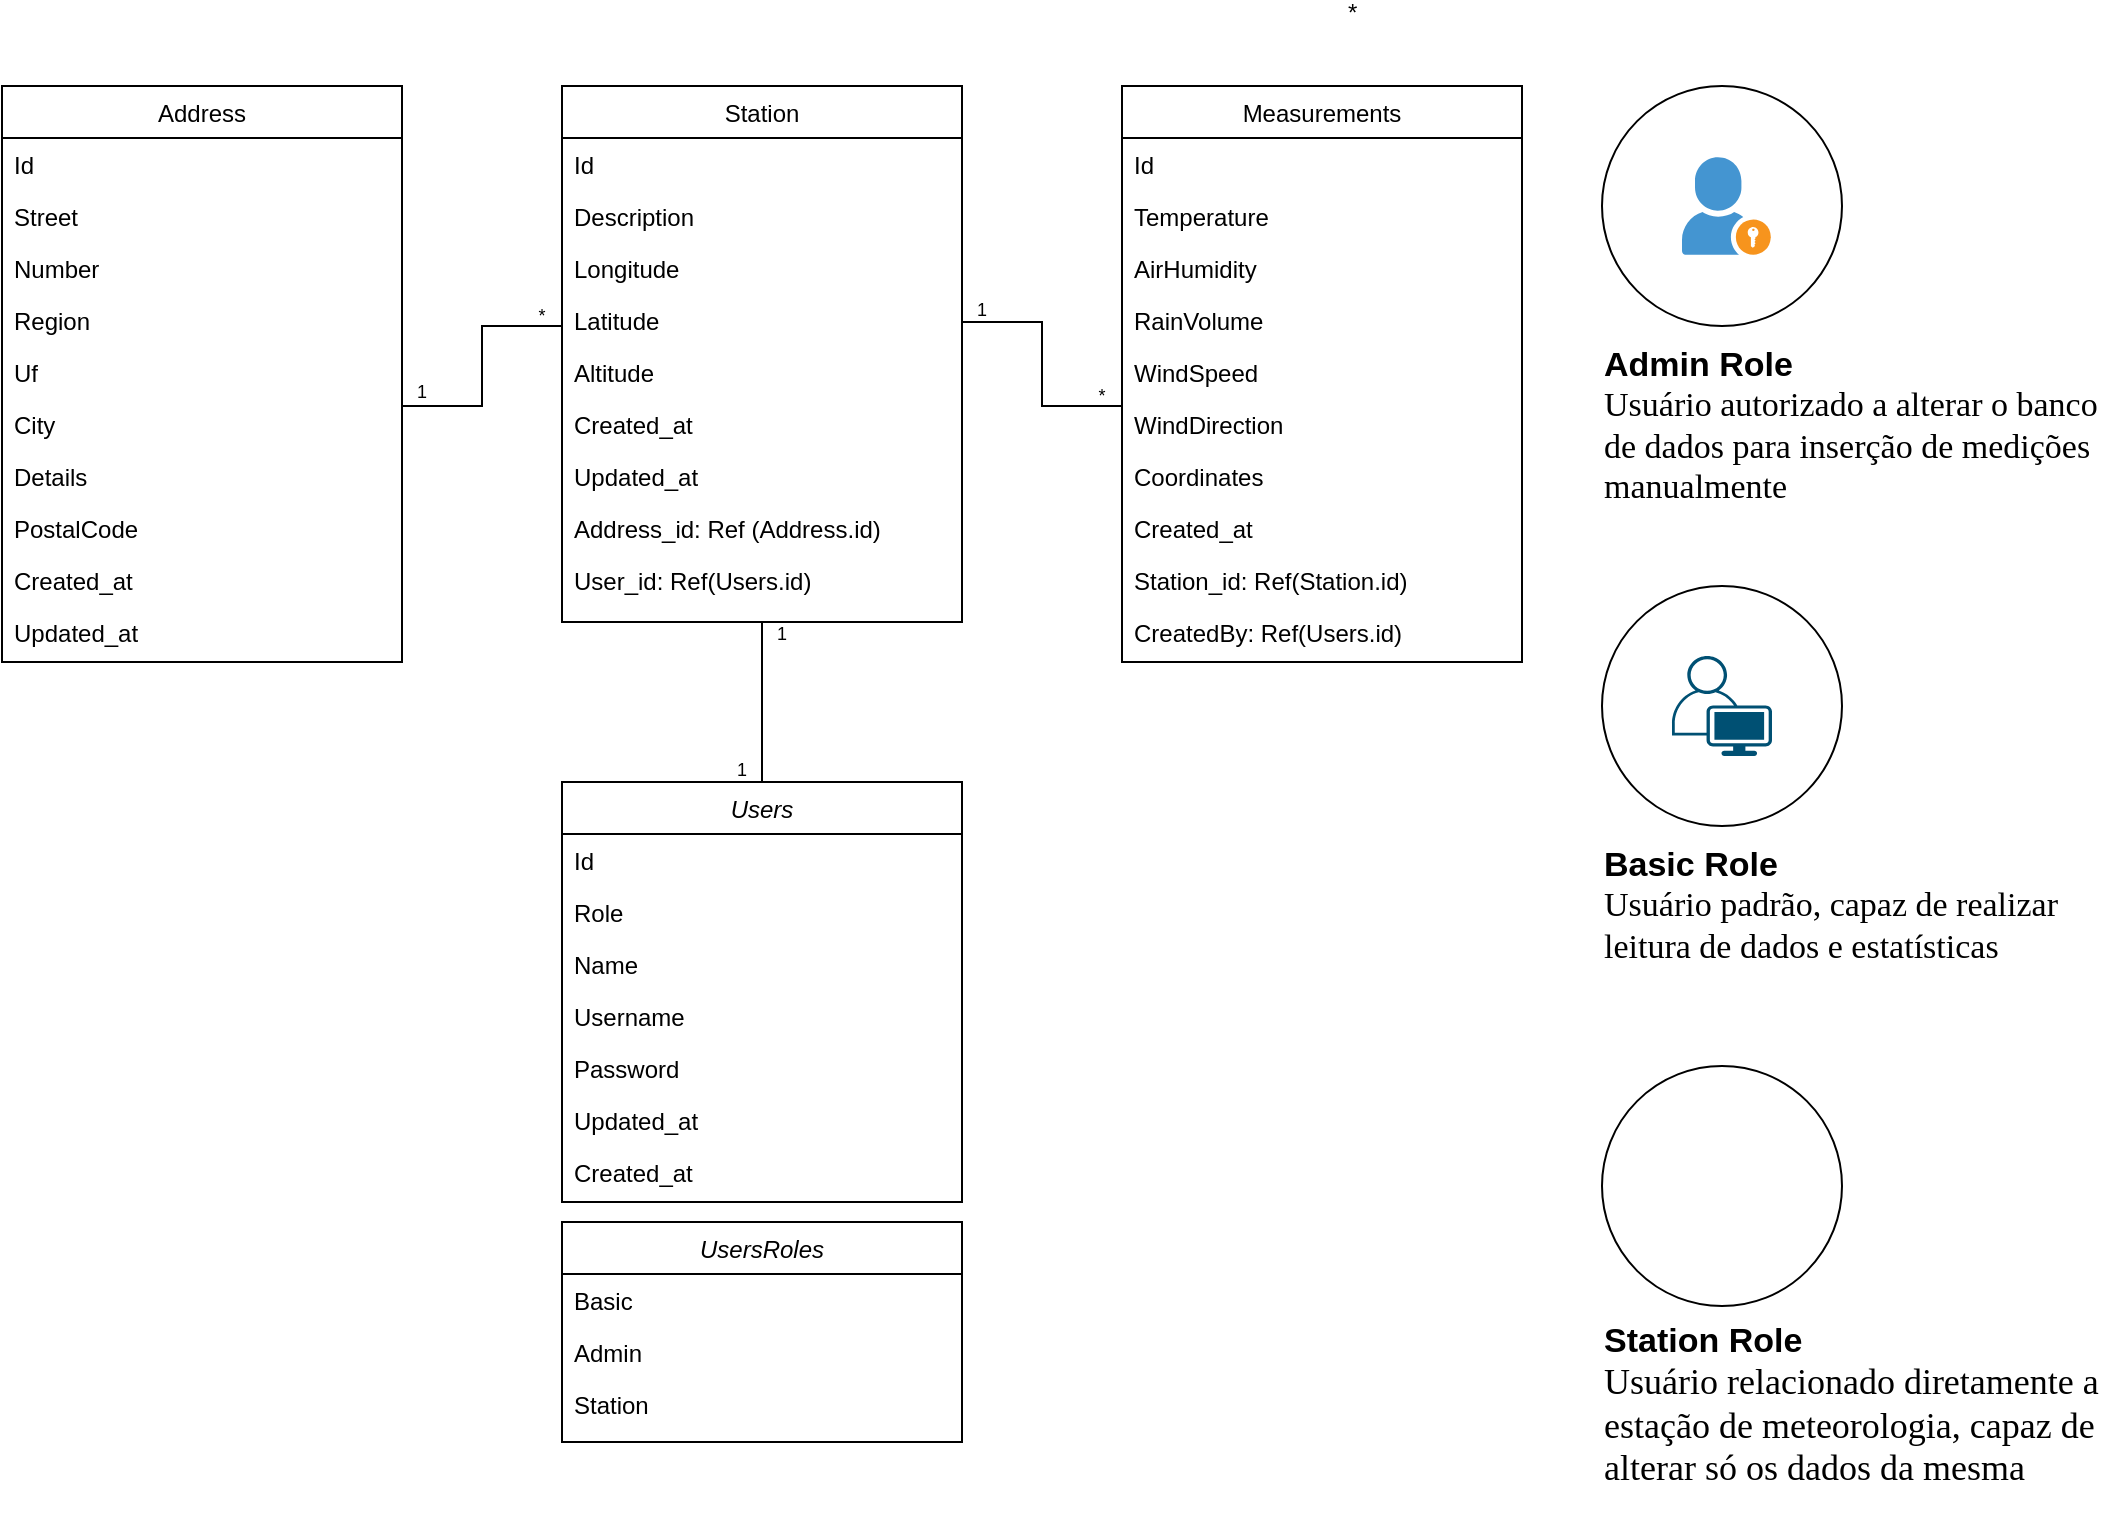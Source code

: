 <mxfile version="15.5.1" type="device"><diagram id="C5RBs43oDa-KdzZeNtuy" name="Page-1"><mxGraphModel dx="2188" dy="913" grid="1" gridSize="10" guides="1" tooltips="1" connect="1" arrows="1" fold="1" page="1" pageScale="1" pageWidth="1100" pageHeight="850" math="0" shadow="0"><root><mxCell id="WIyWlLk6GJQsqaUBKTNV-0"/><mxCell id="WIyWlLk6GJQsqaUBKTNV-1" parent="WIyWlLk6GJQsqaUBKTNV-0"/><mxCell id="m27vsv2Qpxi1uSj3yUNF-94" value="" style="edgeStyle=orthogonalEdgeStyle;rounded=0;orthogonalLoop=1;jettySize=auto;html=1;fontSize=9;endArrow=none;endFill=0;entryX=0.5;entryY=1;entryDx=0;entryDy=0;" parent="WIyWlLk6GJQsqaUBKTNV-1" source="zkfFHV4jXpPFQw0GAbJ--0" target="m27vsv2Qpxi1uSj3yUNF-9" edge="1"><mxGeometry relative="1" as="geometry"/></mxCell><mxCell id="zkfFHV4jXpPFQw0GAbJ--0" value="Users" style="swimlane;fontStyle=2;align=center;verticalAlign=top;childLayout=stackLayout;horizontal=1;startSize=26;horizontalStack=0;resizeParent=1;resizeLast=0;collapsible=1;marginBottom=0;rounded=0;shadow=0;strokeWidth=1;" parent="WIyWlLk6GJQsqaUBKTNV-1" vertex="1"><mxGeometry x="320" y="400" width="200" height="210" as="geometry"><mxRectangle x="230" y="140" width="160" height="26" as="alternateBounds"/></mxGeometry></mxCell><mxCell id="AwgMfT0TdALP09hBbHnl-22" value="Id&#10;" style="text;align=left;verticalAlign=top;spacingLeft=4;spacingRight=4;overflow=hidden;rotatable=0;points=[[0,0.5],[1,0.5]];portConstraint=eastwest;rounded=0;shadow=0;html=0;" parent="zkfFHV4jXpPFQw0GAbJ--0" vertex="1"><mxGeometry y="26" width="200" height="26" as="geometry"/></mxCell><mxCell id="m27vsv2Qpxi1uSj3yUNF-78" value="Role" style="text;align=left;verticalAlign=top;spacingLeft=4;spacingRight=4;overflow=hidden;rotatable=0;points=[[0,0.5],[1,0.5]];portConstraint=eastwest;rounded=0;shadow=0;html=0;" parent="zkfFHV4jXpPFQw0GAbJ--0" vertex="1"><mxGeometry y="52" width="200" height="26" as="geometry"/></mxCell><mxCell id="zkfFHV4jXpPFQw0GAbJ--1" value="Name" style="text;align=left;verticalAlign=top;spacingLeft=4;spacingRight=4;overflow=hidden;rotatable=0;points=[[0,0.5],[1,0.5]];portConstraint=eastwest;" parent="zkfFHV4jXpPFQw0GAbJ--0" vertex="1"><mxGeometry y="78" width="200" height="26" as="geometry"/></mxCell><mxCell id="zkfFHV4jXpPFQw0GAbJ--3" value="Username" style="text;align=left;verticalAlign=top;spacingLeft=4;spacingRight=4;overflow=hidden;rotatable=0;points=[[0,0.5],[1,0.5]];portConstraint=eastwest;rounded=0;shadow=0;html=0;" parent="zkfFHV4jXpPFQw0GAbJ--0" vertex="1"><mxGeometry y="104" width="200" height="26" as="geometry"/></mxCell><mxCell id="zkfFHV4jXpPFQw0GAbJ--2" value="Password" style="text;align=left;verticalAlign=top;spacingLeft=4;spacingRight=4;overflow=hidden;rotatable=0;points=[[0,0.5],[1,0.5]];portConstraint=eastwest;rounded=0;shadow=0;html=0;" parent="zkfFHV4jXpPFQw0GAbJ--0" vertex="1"><mxGeometry y="130" width="200" height="26" as="geometry"/></mxCell><mxCell id="AwgMfT0TdALP09hBbHnl-42" value="Updated_at" style="text;align=left;verticalAlign=top;spacingLeft=4;spacingRight=4;overflow=hidden;rotatable=0;points=[[0,0.5],[1,0.5]];portConstraint=eastwest;rounded=0;shadow=0;html=0;" parent="zkfFHV4jXpPFQw0GAbJ--0" vertex="1"><mxGeometry y="156" width="200" height="26" as="geometry"/></mxCell><mxCell id="AwgMfT0TdALP09hBbHnl-41" value="Created_at" style="text;align=left;verticalAlign=top;spacingLeft=4;spacingRight=4;overflow=hidden;rotatable=0;points=[[0,0.5],[1,0.5]];portConstraint=eastwest;rounded=0;shadow=0;html=0;" parent="zkfFHV4jXpPFQw0GAbJ--0" vertex="1"><mxGeometry y="182" width="200" height="26" as="geometry"/></mxCell><mxCell id="zkfFHV4jXpPFQw0GAbJ--17" value="Address" style="swimlane;fontStyle=0;align=center;verticalAlign=top;childLayout=stackLayout;horizontal=1;startSize=26;horizontalStack=0;resizeParent=1;resizeLast=0;collapsible=1;marginBottom=0;rounded=0;shadow=0;strokeWidth=1;" parent="WIyWlLk6GJQsqaUBKTNV-1" vertex="1"><mxGeometry x="40" y="52" width="200" height="288" as="geometry"><mxRectangle x="550" y="140" width="160" height="26" as="alternateBounds"/></mxGeometry></mxCell><mxCell id="AwgMfT0TdALP09hBbHnl-29" value="Id" style="text;align=left;verticalAlign=top;spacingLeft=4;spacingRight=4;overflow=hidden;rotatable=0;points=[[0,0.5],[1,0.5]];portConstraint=eastwest;rounded=0;shadow=0;html=0;" parent="zkfFHV4jXpPFQw0GAbJ--17" vertex="1"><mxGeometry y="26" width="200" height="26" as="geometry"/></mxCell><mxCell id="zkfFHV4jXpPFQw0GAbJ--18" value="Street" style="text;align=left;verticalAlign=top;spacingLeft=4;spacingRight=4;overflow=hidden;rotatable=0;points=[[0,0.5],[1,0.5]];portConstraint=eastwest;" parent="zkfFHV4jXpPFQw0GAbJ--17" vertex="1"><mxGeometry y="52" width="200" height="26" as="geometry"/></mxCell><mxCell id="AwgMfT0TdALP09hBbHnl-10" value="Number&#10;" style="text;align=left;verticalAlign=top;spacingLeft=4;spacingRight=4;overflow=hidden;rotatable=0;points=[[0,0.5],[1,0.5]];portConstraint=eastwest;rounded=0;shadow=0;html=0;" parent="zkfFHV4jXpPFQw0GAbJ--17" vertex="1"><mxGeometry y="78" width="200" height="26" as="geometry"/></mxCell><mxCell id="AwgMfT0TdALP09hBbHnl-57" value="Region" style="text;align=left;verticalAlign=top;spacingLeft=4;spacingRight=4;overflow=hidden;rotatable=0;points=[[0,0.5],[1,0.5]];portConstraint=eastwest;rounded=0;shadow=0;html=0;" parent="zkfFHV4jXpPFQw0GAbJ--17" vertex="1"><mxGeometry y="104" width="200" height="26" as="geometry"/></mxCell><mxCell id="zkfFHV4jXpPFQw0GAbJ--20" value="Uf " style="text;align=left;verticalAlign=top;spacingLeft=4;spacingRight=4;overflow=hidden;rotatable=0;points=[[0,0.5],[1,0.5]];portConstraint=eastwest;rounded=0;shadow=0;html=0;" parent="zkfFHV4jXpPFQw0GAbJ--17" vertex="1"><mxGeometry y="130" width="200" height="26" as="geometry"/></mxCell><mxCell id="zkfFHV4jXpPFQw0GAbJ--19" value="City" style="text;align=left;verticalAlign=top;spacingLeft=4;spacingRight=4;overflow=hidden;rotatable=0;points=[[0,0.5],[1,0.5]];portConstraint=eastwest;rounded=0;shadow=0;html=0;" parent="zkfFHV4jXpPFQw0GAbJ--17" vertex="1"><mxGeometry y="156" width="200" height="26" as="geometry"/></mxCell><mxCell id="AwgMfT0TdALP09hBbHnl-28" value="Details" style="text;align=left;verticalAlign=top;spacingLeft=4;spacingRight=4;overflow=hidden;rotatable=0;points=[[0,0.5],[1,0.5]];portConstraint=eastwest;rounded=0;shadow=0;html=0;" parent="zkfFHV4jXpPFQw0GAbJ--17" vertex="1"><mxGeometry y="182" width="200" height="26" as="geometry"/></mxCell><mxCell id="zkfFHV4jXpPFQw0GAbJ--21" value="PostalCode" style="text;align=left;verticalAlign=top;spacingLeft=4;spacingRight=4;overflow=hidden;rotatable=0;points=[[0,0.5],[1,0.5]];portConstraint=eastwest;rounded=0;shadow=0;html=0;" parent="zkfFHV4jXpPFQw0GAbJ--17" vertex="1"><mxGeometry y="208" width="200" height="26" as="geometry"/></mxCell><mxCell id="AwgMfT0TdALP09hBbHnl-39" value="Created_at" style="text;align=left;verticalAlign=top;spacingLeft=4;spacingRight=4;overflow=hidden;rotatable=0;points=[[0,0.5],[1,0.5]];portConstraint=eastwest;rounded=0;shadow=0;html=0;" parent="zkfFHV4jXpPFQw0GAbJ--17" vertex="1"><mxGeometry y="234" width="200" height="26" as="geometry"/></mxCell><mxCell id="AwgMfT0TdALP09hBbHnl-40" value="Updated_at" style="text;align=left;verticalAlign=top;spacingLeft=4;spacingRight=4;overflow=hidden;rotatable=0;points=[[0,0.5],[1,0.5]];portConstraint=eastwest;rounded=0;shadow=0;html=0;" parent="zkfFHV4jXpPFQw0GAbJ--17" vertex="1"><mxGeometry y="260" width="200" height="26" as="geometry"/></mxCell><mxCell id="AwgMfT0TdALP09hBbHnl-11" value="Measurements" style="swimlane;fontStyle=0;align=center;verticalAlign=top;childLayout=stackLayout;horizontal=1;startSize=26;horizontalStack=0;resizeParent=1;resizeLast=0;collapsible=1;marginBottom=0;rounded=0;shadow=0;strokeWidth=1;" parent="WIyWlLk6GJQsqaUBKTNV-1" vertex="1"><mxGeometry x="600" y="52" width="200" height="288" as="geometry"><mxRectangle x="550" y="140" width="160" height="26" as="alternateBounds"/></mxGeometry></mxCell><mxCell id="AwgMfT0TdALP09hBbHnl-38" value="Id" style="text;align=left;verticalAlign=top;spacingLeft=4;spacingRight=4;overflow=hidden;rotatable=0;points=[[0,0.5],[1,0.5]];portConstraint=eastwest;rounded=0;shadow=0;html=0;" parent="AwgMfT0TdALP09hBbHnl-11" vertex="1"><mxGeometry y="26" width="200" height="26" as="geometry"/></mxCell><mxCell id="AwgMfT0TdALP09hBbHnl-12" value="Temperature" style="text;align=left;verticalAlign=top;spacingLeft=4;spacingRight=4;overflow=hidden;rotatable=0;points=[[0,0.5],[1,0.5]];portConstraint=eastwest;rounded=0;shadow=0;html=0;" parent="AwgMfT0TdALP09hBbHnl-11" vertex="1"><mxGeometry y="52" width="200" height="26" as="geometry"/></mxCell><mxCell id="AwgMfT0TdALP09hBbHnl-13" value="AirHumidity" style="text;align=left;verticalAlign=top;spacingLeft=4;spacingRight=4;overflow=hidden;rotatable=0;points=[[0,0.5],[1,0.5]];portConstraint=eastwest;" parent="AwgMfT0TdALP09hBbHnl-11" vertex="1"><mxGeometry y="78" width="200" height="26" as="geometry"/></mxCell><mxCell id="AwgMfT0TdALP09hBbHnl-14" value="RainVolume" style="text;align=left;verticalAlign=top;spacingLeft=4;spacingRight=4;overflow=hidden;rotatable=0;points=[[0,0.5],[1,0.5]];portConstraint=eastwest;rounded=0;shadow=0;html=0;" parent="AwgMfT0TdALP09hBbHnl-11" vertex="1"><mxGeometry y="104" width="200" height="26" as="geometry"/></mxCell><mxCell id="AwgMfT0TdALP09hBbHnl-15" value="WindSpeed" style="text;align=left;verticalAlign=top;spacingLeft=4;spacingRight=4;overflow=hidden;rotatable=0;points=[[0,0.5],[1,0.5]];portConstraint=eastwest;rounded=0;shadow=0;html=0;" parent="AwgMfT0TdALP09hBbHnl-11" vertex="1"><mxGeometry y="130" width="200" height="26" as="geometry"/></mxCell><mxCell id="AwgMfT0TdALP09hBbHnl-16" value="WindDirection" style="text;align=left;verticalAlign=top;spacingLeft=4;spacingRight=4;overflow=hidden;rotatable=0;points=[[0,0.5],[1,0.5]];portConstraint=eastwest;rounded=0;shadow=0;html=0;" parent="AwgMfT0TdALP09hBbHnl-11" vertex="1"><mxGeometry y="156" width="200" height="26" as="geometry"/></mxCell><mxCell id="m27vsv2Qpxi1uSj3yUNF-56" value="Coordinates" style="text;align=left;verticalAlign=top;spacingLeft=4;spacingRight=4;overflow=hidden;rotatable=0;points=[[0,0.5],[1,0.5]];portConstraint=eastwest;rounded=0;shadow=0;html=0;" parent="AwgMfT0TdALP09hBbHnl-11" vertex="1"><mxGeometry y="182" width="200" height="26" as="geometry"/></mxCell><mxCell id="AwgMfT0TdALP09hBbHnl-17" value="Created_at" style="text;align=left;verticalAlign=top;spacingLeft=4;spacingRight=4;overflow=hidden;rotatable=0;points=[[0,0.5],[1,0.5]];portConstraint=eastwest;rounded=0;shadow=0;html=0;" parent="AwgMfT0TdALP09hBbHnl-11" vertex="1"><mxGeometry y="208" width="200" height="26" as="geometry"/></mxCell><mxCell id="m27vsv2Qpxi1uSj3yUNF-4" value="Station_id: Ref(Station.id)" style="text;align=left;verticalAlign=top;spacingLeft=4;spacingRight=4;overflow=hidden;rotatable=0;points=[[0,0.5],[1,0.5]];portConstraint=eastwest;rounded=0;shadow=0;html=0;" parent="AwgMfT0TdALP09hBbHnl-11" vertex="1"><mxGeometry y="234" width="200" height="26" as="geometry"/></mxCell><mxCell id="m27vsv2Qpxi1uSj3yUNF-70" value="CreatedBy: Ref(Users.id)" style="text;align=left;verticalAlign=top;spacingLeft=4;spacingRight=4;overflow=hidden;rotatable=0;points=[[0,0.5],[1,0.5]];portConstraint=eastwest;rounded=0;shadow=0;html=0;" parent="AwgMfT0TdALP09hBbHnl-11" vertex="1"><mxGeometry y="260" width="200" height="26" as="geometry"/></mxCell><mxCell id="m27vsv2Qpxi1uSj3yUNF-8" value="*" style="resizable=0;align=left;verticalAlign=bottom;labelBackgroundColor=none;fontSize=12;" parent="WIyWlLk6GJQsqaUBKTNV-1" connectable="0" vertex="1"><mxGeometry x="710.0" y="40" as="geometry"><mxPoint x="1" y="-16" as="offset"/></mxGeometry></mxCell><mxCell id="m27vsv2Qpxi1uSj3yUNF-9" value="Station&#10;" style="swimlane;fontStyle=0;align=center;verticalAlign=top;childLayout=stackLayout;horizontal=1;startSize=26;horizontalStack=0;resizeParent=1;resizeLast=0;collapsible=1;marginBottom=0;rounded=0;shadow=0;strokeWidth=1;" parent="WIyWlLk6GJQsqaUBKTNV-1" vertex="1"><mxGeometry x="320" y="52" width="200" height="268" as="geometry"><mxRectangle x="550" y="140" width="160" height="26" as="alternateBounds"/></mxGeometry></mxCell><mxCell id="m27vsv2Qpxi1uSj3yUNF-38" value="Id" style="text;align=left;verticalAlign=top;spacingLeft=4;spacingRight=4;overflow=hidden;rotatable=0;points=[[0,0.5],[1,0.5]];portConstraint=eastwest;rounded=0;shadow=0;html=0;" parent="m27vsv2Qpxi1uSj3yUNF-9" vertex="1"><mxGeometry y="26" width="200" height="26" as="geometry"/></mxCell><mxCell id="m27vsv2Qpxi1uSj3yUNF-54" value="Description" style="text;align=left;verticalAlign=top;spacingLeft=4;spacingRight=4;overflow=hidden;rotatable=0;points=[[0,0.5],[1,0.5]];portConstraint=eastwest;rounded=0;shadow=0;html=0;" parent="m27vsv2Qpxi1uSj3yUNF-9" vertex="1"><mxGeometry y="52" width="200" height="26" as="geometry"/></mxCell><mxCell id="m27vsv2Qpxi1uSj3yUNF-19" value="Longitude" style="text;align=left;verticalAlign=top;spacingLeft=4;spacingRight=4;overflow=hidden;rotatable=0;points=[[0,0.5],[1,0.5]];portConstraint=eastwest;rounded=0;shadow=0;html=0;" parent="m27vsv2Qpxi1uSj3yUNF-9" vertex="1"><mxGeometry y="78" width="200" height="26" as="geometry"/></mxCell><mxCell id="m27vsv2Qpxi1uSj3yUNF-20" value="Latitude" style="text;align=left;verticalAlign=top;spacingLeft=4;spacingRight=4;overflow=hidden;rotatable=0;points=[[0,0.5],[1,0.5]];portConstraint=eastwest;rounded=0;shadow=0;html=0;" parent="m27vsv2Qpxi1uSj3yUNF-9" vertex="1"><mxGeometry y="104" width="200" height="26" as="geometry"/></mxCell><mxCell id="m27vsv2Qpxi1uSj3yUNF-21" value="Altitude&#10;" style="text;align=left;verticalAlign=top;spacingLeft=4;spacingRight=4;overflow=hidden;rotatable=0;points=[[0,0.5],[1,0.5]];portConstraint=eastwest;rounded=0;shadow=0;html=0;" parent="m27vsv2Qpxi1uSj3yUNF-9" vertex="1"><mxGeometry y="130" width="200" height="26" as="geometry"/></mxCell><mxCell id="m27vsv2Qpxi1uSj3yUNF-22" value="Created_at" style="text;align=left;verticalAlign=top;spacingLeft=4;spacingRight=4;overflow=hidden;rotatable=0;points=[[0,0.5],[1,0.5]];portConstraint=eastwest;rounded=0;shadow=0;html=0;" parent="m27vsv2Qpxi1uSj3yUNF-9" vertex="1"><mxGeometry y="156" width="200" height="26" as="geometry"/></mxCell><mxCell id="m27vsv2Qpxi1uSj3yUNF-23" value="Updated_at" style="text;align=left;verticalAlign=top;spacingLeft=4;spacingRight=4;overflow=hidden;rotatable=0;points=[[0,0.5],[1,0.5]];portConstraint=eastwest;rounded=0;shadow=0;html=0;" parent="m27vsv2Qpxi1uSj3yUNF-9" vertex="1"><mxGeometry y="182" width="200" height="26" as="geometry"/></mxCell><mxCell id="m27vsv2Qpxi1uSj3yUNF-24" value="Address_id: Ref (Address.id)" style="text;align=left;verticalAlign=top;spacingLeft=4;spacingRight=4;overflow=hidden;rotatable=0;points=[[0,0.5],[1,0.5]];portConstraint=eastwest;rounded=0;shadow=0;html=0;" parent="m27vsv2Qpxi1uSj3yUNF-9" vertex="1"><mxGeometry y="208" width="200" height="26" as="geometry"/></mxCell><mxCell id="m27vsv2Qpxi1uSj3yUNF-91" value="User_id: Ref(Users.id)" style="text;align=left;verticalAlign=top;spacingLeft=4;spacingRight=4;overflow=hidden;rotatable=0;points=[[0,0.5],[1,0.5]];portConstraint=eastwest;rounded=0;shadow=0;html=0;" parent="m27vsv2Qpxi1uSj3yUNF-9" vertex="1"><mxGeometry y="234" width="200" height="26" as="geometry"/></mxCell><mxCell id="m27vsv2Qpxi1uSj3yUNF-40" value="" style="edgeStyle=orthogonalEdgeStyle;rounded=0;orthogonalLoop=1;jettySize=auto;html=1;endArrow=none;endFill=0;" parent="WIyWlLk6GJQsqaUBKTNV-1" edge="1"><mxGeometry relative="1" as="geometry"><mxPoint x="320" y="172" as="sourcePoint"/><mxPoint x="240" y="212" as="targetPoint"/><Array as="points"><mxPoint x="280" y="172"/><mxPoint x="280" y="212"/><mxPoint x="240" y="212"/></Array></mxGeometry></mxCell><mxCell id="m27vsv2Qpxi1uSj3yUNF-41" value="" style="edgeStyle=orthogonalEdgeStyle;rounded=0;orthogonalLoop=1;jettySize=auto;html=1;endArrow=none;endFill=0;" parent="WIyWlLk6GJQsqaUBKTNV-1" edge="1"><mxGeometry relative="1" as="geometry"><mxPoint x="520" y="170" as="sourcePoint"/><mxPoint x="600" y="222.0" as="targetPoint"/><Array as="points"><mxPoint x="560" y="170"/><mxPoint x="560" y="212"/><mxPoint x="600" y="212"/></Array></mxGeometry></mxCell><mxCell id="m27vsv2Qpxi1uSj3yUNF-47" value="&lt;font style=&quot;font-size: 9px&quot;&gt;*&lt;/font&gt;" style="text;html=1;strokeColor=none;fillColor=none;align=center;verticalAlign=middle;whiteSpace=wrap;rounded=0;" parent="WIyWlLk6GJQsqaUBKTNV-1" vertex="1"><mxGeometry x="300" y="161" width="20" height="10" as="geometry"/></mxCell><mxCell id="m27vsv2Qpxi1uSj3yUNF-48" value="&lt;font style=&quot;font-size: 9px&quot;&gt;1&lt;/font&gt;" style="text;html=1;strokeColor=none;fillColor=none;align=center;verticalAlign=middle;whiteSpace=wrap;rounded=0;" parent="WIyWlLk6GJQsqaUBKTNV-1" vertex="1"><mxGeometry x="240" y="199" width="20" height="10" as="geometry"/></mxCell><mxCell id="m27vsv2Qpxi1uSj3yUNF-49" value="&lt;font style=&quot;font-size: 9px&quot;&gt;1&lt;/font&gt;" style="text;html=1;strokeColor=none;fillColor=none;align=center;verticalAlign=middle;whiteSpace=wrap;rounded=0;" parent="WIyWlLk6GJQsqaUBKTNV-1" vertex="1"><mxGeometry x="520" y="158" width="20" height="10" as="geometry"/></mxCell><mxCell id="m27vsv2Qpxi1uSj3yUNF-50" value="&lt;font style=&quot;font-size: 9px&quot;&gt;*&lt;/font&gt;" style="text;html=1;strokeColor=none;fillColor=none;align=center;verticalAlign=middle;whiteSpace=wrap;rounded=0;" parent="WIyWlLk6GJQsqaUBKTNV-1" vertex="1"><mxGeometry x="580" y="201" width="20" height="10" as="geometry"/></mxCell><mxCell id="m27vsv2Qpxi1uSj3yUNF-71" value="UsersRoles" style="swimlane;fontStyle=2;align=center;verticalAlign=top;childLayout=stackLayout;horizontal=1;startSize=26;horizontalStack=0;resizeParent=1;resizeLast=0;collapsible=1;marginBottom=0;rounded=0;shadow=0;strokeWidth=1;" parent="WIyWlLk6GJQsqaUBKTNV-1" vertex="1"><mxGeometry x="320" y="620" width="200" height="110" as="geometry"><mxRectangle x="230" y="140" width="160" height="26" as="alternateBounds"/></mxGeometry></mxCell><mxCell id="m27vsv2Qpxi1uSj3yUNF-73" value="Basic" style="text;align=left;verticalAlign=top;spacingLeft=4;spacingRight=4;overflow=hidden;rotatable=0;points=[[0,0.5],[1,0.5]];portConstraint=eastwest;" parent="m27vsv2Qpxi1uSj3yUNF-71" vertex="1"><mxGeometry y="26" width="200" height="26" as="geometry"/></mxCell><mxCell id="m27vsv2Qpxi1uSj3yUNF-72" value="Admin" style="text;align=left;verticalAlign=top;spacingLeft=4;spacingRight=4;overflow=hidden;rotatable=0;points=[[0,0.5],[1,0.5]];portConstraint=eastwest;rounded=0;shadow=0;html=0;" parent="m27vsv2Qpxi1uSj3yUNF-71" vertex="1"><mxGeometry y="52" width="200" height="26" as="geometry"/></mxCell><mxCell id="m27vsv2Qpxi1uSj3yUNF-77" value="Station" style="text;align=left;verticalAlign=top;spacingLeft=4;spacingRight=4;overflow=hidden;rotatable=0;points=[[0,0.5],[1,0.5]];portConstraint=eastwest;rounded=0;shadow=0;html=0;" parent="m27vsv2Qpxi1uSj3yUNF-71" vertex="1"><mxGeometry y="78" width="200" height="26" as="geometry"/></mxCell><mxCell id="m27vsv2Qpxi1uSj3yUNF-96" value="&lt;font style=&quot;font-size: 9px&quot;&gt;1&lt;/font&gt;" style="text;html=1;strokeColor=none;fillColor=none;align=center;verticalAlign=middle;whiteSpace=wrap;rounded=0;" parent="WIyWlLk6GJQsqaUBKTNV-1" vertex="1"><mxGeometry x="420" y="320" width="20" height="10" as="geometry"/></mxCell><mxCell id="m27vsv2Qpxi1uSj3yUNF-97" value="&lt;font style=&quot;font-size: 9px&quot;&gt;1&lt;/font&gt;" style="text;html=1;strokeColor=none;fillColor=none;align=center;verticalAlign=middle;whiteSpace=wrap;rounded=0;" parent="WIyWlLk6GJQsqaUBKTNV-1" vertex="1"><mxGeometry x="400" y="388" width="20" height="10" as="geometry"/></mxCell><mxCell id="m27vsv2Qpxi1uSj3yUNF-120" value="" style="ellipse;whiteSpace=wrap;html=1;aspect=fixed;fontSize=9;" parent="WIyWlLk6GJQsqaUBKTNV-1" vertex="1"><mxGeometry x="840" y="302" width="120" height="120" as="geometry"/></mxCell><mxCell id="m27vsv2Qpxi1uSj3yUNF-121" value="" style="ellipse;whiteSpace=wrap;html=1;aspect=fixed;fontSize=9;" parent="WIyWlLk6GJQsqaUBKTNV-1" vertex="1"><mxGeometry x="840" y="52" width="120" height="120" as="geometry"/></mxCell><mxCell id="m27vsv2Qpxi1uSj3yUNF-122" value="" style="shadow=0;dashed=0;html=1;strokeColor=none;fillColor=#4495D1;labelPosition=center;verticalLabelPosition=bottom;verticalAlign=top;align=center;outlineConnect=0;shape=mxgraph.veeam.portal_admin;fontSize=9;" parent="WIyWlLk6GJQsqaUBKTNV-1" vertex="1"><mxGeometry x="880" y="87.6" width="44.4" height="48.8" as="geometry"/></mxCell><mxCell id="m27vsv2Qpxi1uSj3yUNF-123" value="" style="points=[[0.35,0,0],[0.98,0.51,0],[1,0.71,0],[0.67,1,0],[0,0.795,0],[0,0.65,0]];verticalLabelPosition=bottom;sketch=0;html=1;verticalAlign=top;aspect=fixed;align=center;pointerEvents=1;shape=mxgraph.cisco19.user;fillColor=#005073;strokeColor=none;fontSize=9;" parent="WIyWlLk6GJQsqaUBKTNV-1" vertex="1"><mxGeometry x="875" y="337" width="50" height="50" as="geometry"/></mxCell><mxCell id="m27vsv2Qpxi1uSj3yUNF-124" value="&lt;div style=&quot;text-align: left&quot;&gt;&lt;b&gt;Basic Role&lt;/b&gt;&lt;/div&gt;&lt;div style=&quot;text-align: left&quot;&gt;&lt;span style=&quot;font-family: &amp;#34;verdana&amp;#34;&quot;&gt;&lt;font style=&quot;font-size: 17px&quot;&gt;Usuário padrão, capaz de realizar leitura de dados e estatísticas&lt;/font&gt;&lt;/span&gt;&lt;br&gt;&lt;/div&gt;&lt;div&gt;&lt;span style=&quot;font-family: &amp;#34;verdana&amp;#34; ; font-size: 10px&quot;&gt;&lt;br&gt;&lt;/span&gt;&lt;/div&gt;" style="text;html=1;strokeColor=none;fillColor=none;align=center;verticalAlign=middle;whiteSpace=wrap;rounded=0;fontSize=17;" parent="WIyWlLk6GJQsqaUBKTNV-1" vertex="1"><mxGeometry x="840" y="437" width="250" height="70" as="geometry"/></mxCell><mxCell id="m27vsv2Qpxi1uSj3yUNF-125" value="&lt;div style=&quot;text-align: left&quot;&gt;&lt;span&gt;&lt;b&gt;Admin Role&lt;/b&gt;&lt;/span&gt;&lt;/div&gt;&lt;div style=&quot;text-align: left&quot;&gt;&lt;span style=&quot;font-family: &amp;#34;verdana&amp;#34;&quot;&gt;&lt;font style=&quot;font-size: 17px&quot;&gt;Usuário autorizado a alterar o banco de dados para inserção de medições manualmente&lt;/font&gt;&lt;/span&gt;&lt;br&gt;&lt;/div&gt;" style="text;html=1;strokeColor=none;fillColor=none;align=center;verticalAlign=middle;whiteSpace=wrap;rounded=0;fontSize=17;" parent="WIyWlLk6GJQsqaUBKTNV-1" vertex="1"><mxGeometry x="840" y="172" width="250" height="100" as="geometry"/></mxCell><mxCell id="m27vsv2Qpxi1uSj3yUNF-126" value="" style="ellipse;whiteSpace=wrap;html=1;aspect=fixed;fontSize=9;" parent="WIyWlLk6GJQsqaUBKTNV-1" vertex="1"><mxGeometry x="840" y="542" width="120" height="120" as="geometry"/></mxCell><mxCell id="m27vsv2Qpxi1uSj3yUNF-127" value="" style="shape=image;html=1;verticalAlign=top;verticalLabelPosition=bottom;labelBackgroundColor=#ffffff;imageAspect=0;aspect=fixed;image=https://cdn0.iconfinder.com/data/icons/zondicons/20/station-128.png;fontSize=9;" parent="WIyWlLk6GJQsqaUBKTNV-1" vertex="1"><mxGeometry x="874" y="576" width="52" height="52" as="geometry"/></mxCell><mxCell id="m27vsv2Qpxi1uSj3yUNF-128" value="&lt;div style=&quot;text-align: left&quot;&gt;&lt;b&gt;Station Role&lt;/b&gt;&lt;/div&gt;&lt;div style=&quot;text-align: left&quot;&gt;&lt;span style=&quot;font-family: &amp;#34;verdana&amp;#34;&quot;&gt;&lt;font style=&quot;font-size: 18px&quot;&gt;Usuário relacionado diretamente a estação de meteorologia, capaz de alterar só os dados da mesma&lt;/font&gt;&lt;/span&gt;&lt;br&gt;&lt;/div&gt;&lt;div&gt;&lt;span style=&quot;font-family: &amp;#34;verdana&amp;#34; ; font-size: 10px&quot;&gt;&lt;br&gt;&lt;/span&gt;&lt;/div&gt;" style="text;html=1;strokeColor=none;fillColor=none;align=center;verticalAlign=middle;whiteSpace=wrap;rounded=0;fontSize=17;" parent="WIyWlLk6GJQsqaUBKTNV-1" vertex="1"><mxGeometry x="840" y="672" width="250" height="100" as="geometry"/></mxCell></root></mxGraphModel></diagram></mxfile>